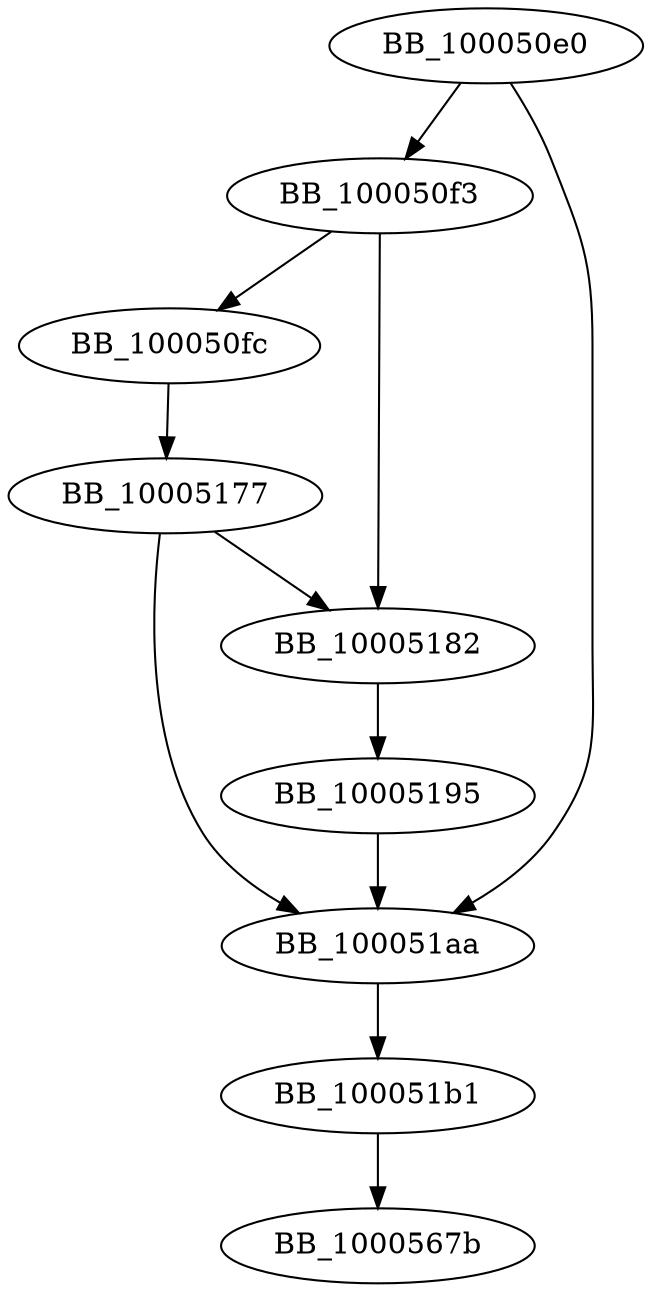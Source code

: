 DiGraph sub_100050E0{
BB_100050e0->BB_100050f3
BB_100050e0->BB_100051aa
BB_100050f3->BB_100050fc
BB_100050f3->BB_10005182
BB_100050fc->BB_10005177
BB_10005177->BB_10005182
BB_10005177->BB_100051aa
BB_10005182->BB_10005195
BB_10005195->BB_100051aa
BB_100051aa->BB_100051b1
BB_100051b1->BB_1000567b
}
